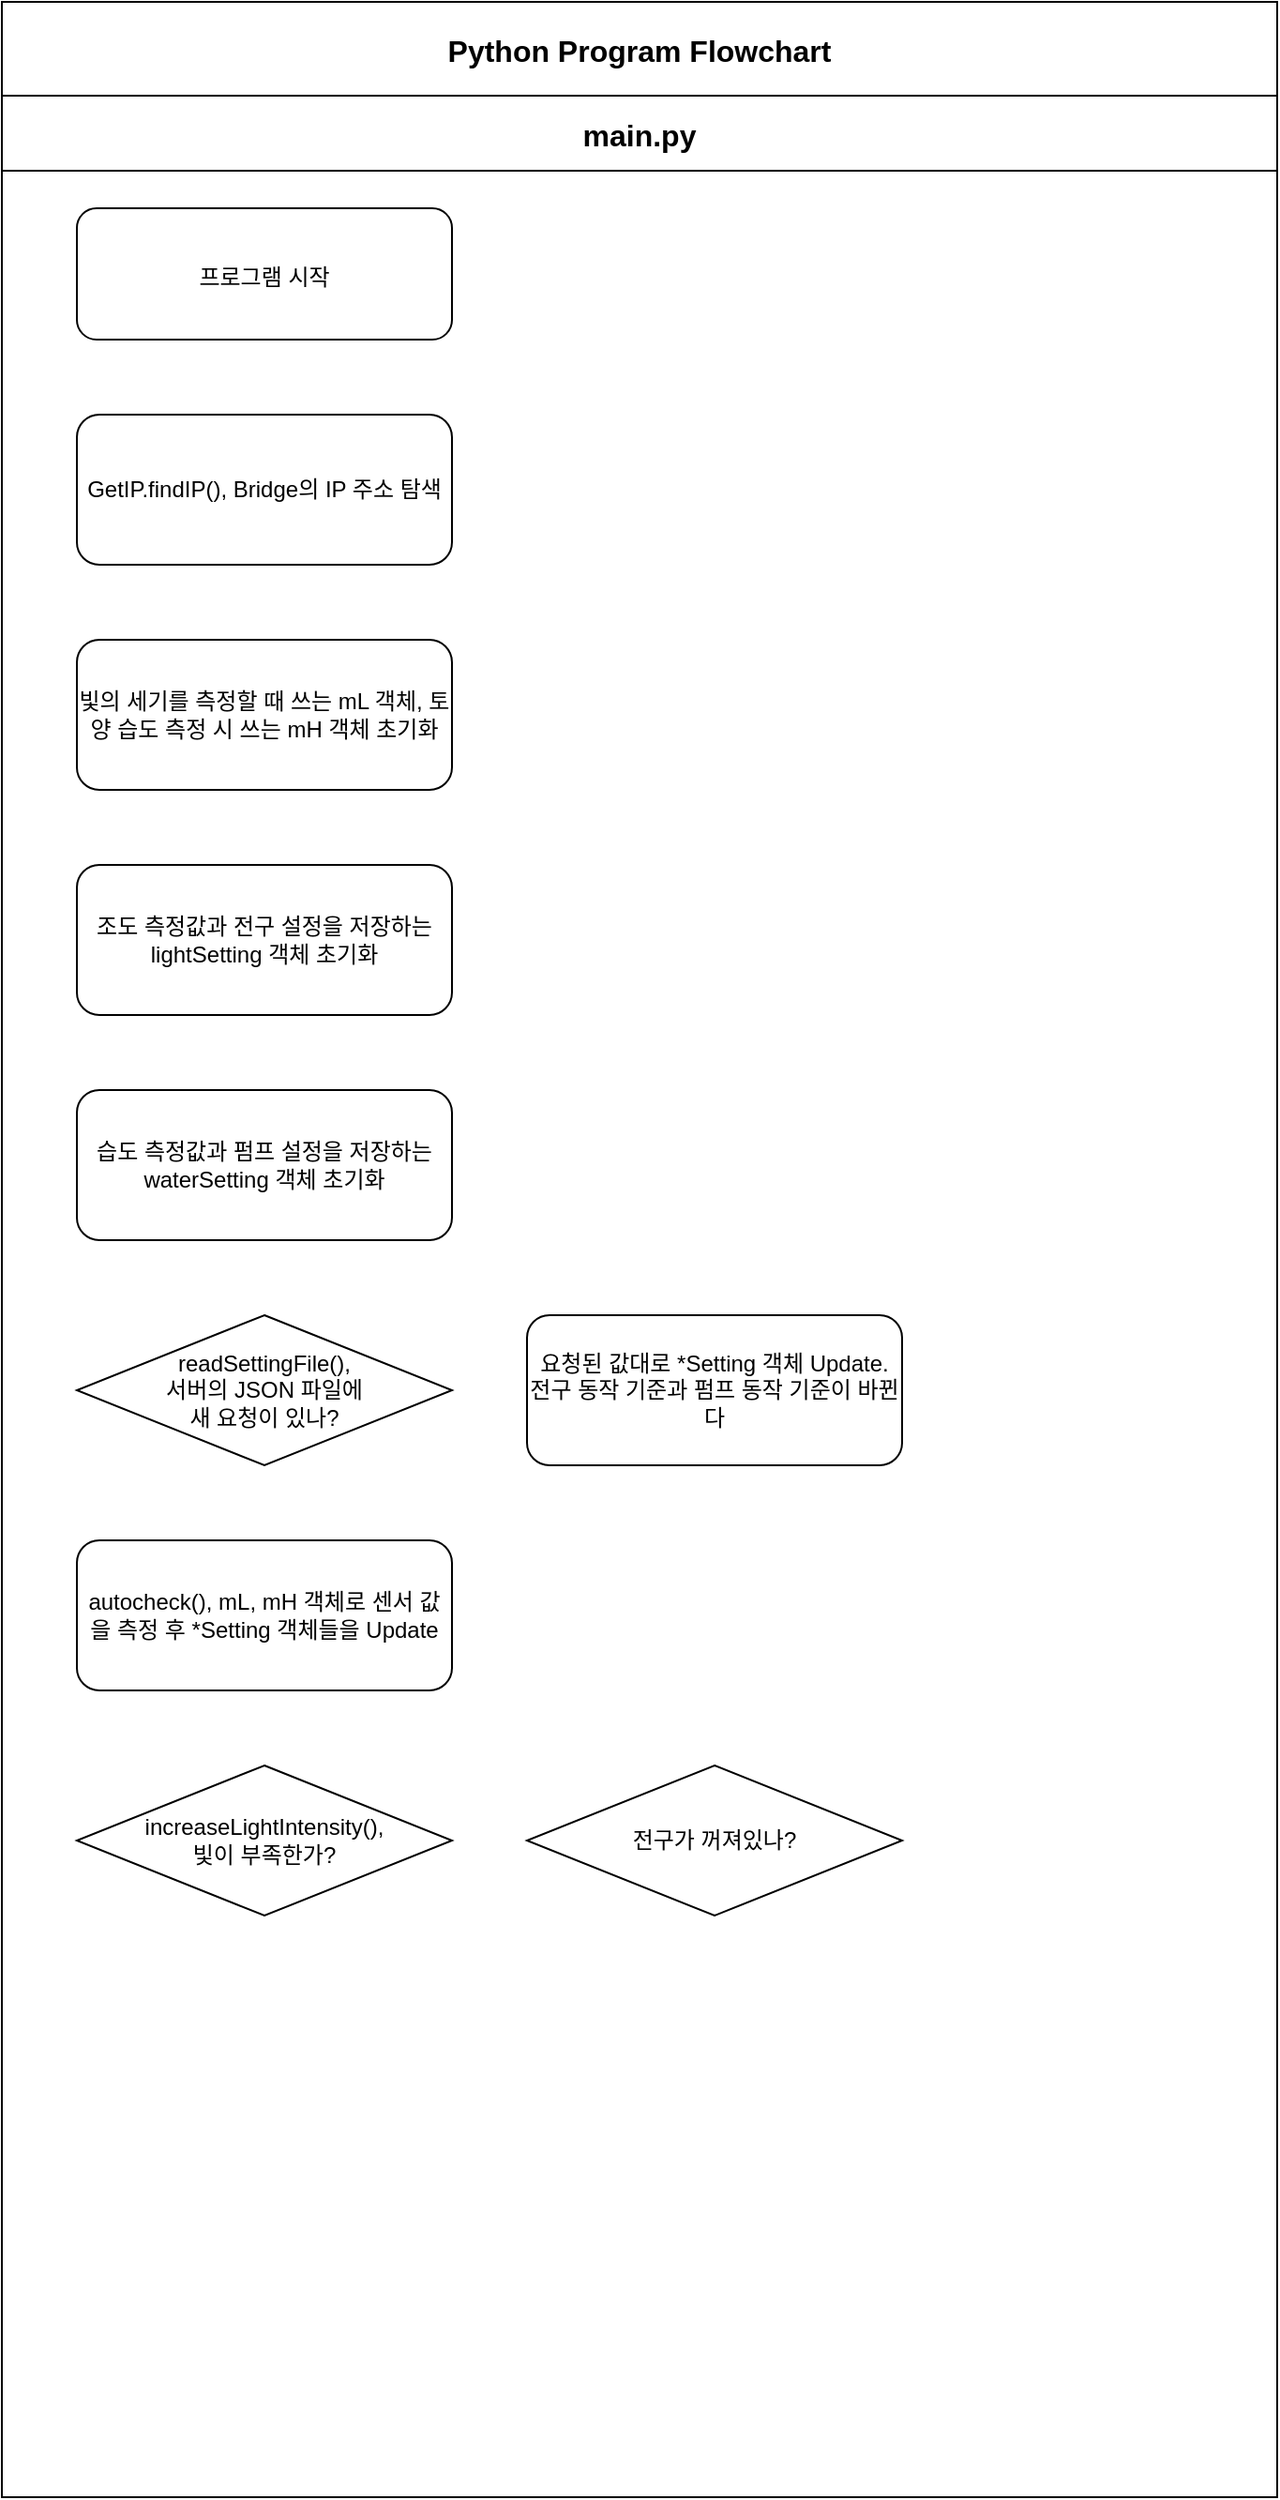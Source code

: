 <mxfile version="14.7.8" type="github"><diagram id="-KNmO2IvdMZ4jYOVN25r" name="Page-1"><mxGraphModel dx="1108" dy="688" grid="1" gridSize="10" guides="1" tooltips="1" connect="1" arrows="1" fold="1" page="1" pageScale="1" pageWidth="827" pageHeight="1169" math="0" shadow="0"><root><mxCell id="0"/><mxCell id="1" parent="0"/><mxCell id="bd2LcZ9f1zMk1PiTSFTj-1" value="Python Program Flowchart" style="swimlane;fontSize=16;startSize=50;spacingTop=0;spacingBottom=0;" parent="1" vertex="1"><mxGeometry x="40" y="20" width="680" height="1330" as="geometry"/></mxCell><mxCell id="bd2LcZ9f1zMk1PiTSFTj-3" value="&lt;font style=&quot;font-size: 12px&quot;&gt;프로그램 시작&lt;/font&gt;" style="rounded=1;whiteSpace=wrap;html=1;fontSize=16;" parent="bd2LcZ9f1zMk1PiTSFTj-1" vertex="1"><mxGeometry x="40" y="110" width="200" height="70" as="geometry"/></mxCell><mxCell id="bd2LcZ9f1zMk1PiTSFTj-4" value="GetIP.findIP(), Bridge의 IP 주소 탐색" style="rounded=1;whiteSpace=wrap;html=1;fontSize=12;" parent="bd2LcZ9f1zMk1PiTSFTj-1" vertex="1"><mxGeometry x="40" y="220" width="200" height="80" as="geometry"/></mxCell><mxCell id="bd2LcZ9f1zMk1PiTSFTj-5" value="빛의 세기를 측정할 때 쓰는 mL 객체, 토양 습도 측정 시 쓰는 mH 객체 초기화" style="rounded=1;whiteSpace=wrap;html=1;fontSize=12;" parent="bd2LcZ9f1zMk1PiTSFTj-1" vertex="1"><mxGeometry x="40" y="340" width="200" height="80" as="geometry"/></mxCell><mxCell id="noQg9hEuoWINXBPe87Qg-1" value="조도 측정값과 전구 설정을 저장하는 lightSetting 객체 초기화" style="rounded=1;whiteSpace=wrap;html=1;fontSize=12;" parent="bd2LcZ9f1zMk1PiTSFTj-1" vertex="1"><mxGeometry x="40" y="460" width="200" height="80" as="geometry"/></mxCell><mxCell id="noQg9hEuoWINXBPe87Qg-2" value="습도 측정값과 펌프 설정을 저장하는 waterSetting 객체 초기화" style="rounded=1;whiteSpace=wrap;html=1;fontSize=12;" parent="bd2LcZ9f1zMk1PiTSFTj-1" vertex="1"><mxGeometry x="40" y="580" width="200" height="80" as="geometry"/></mxCell><mxCell id="noQg9hEuoWINXBPe87Qg-4" value="autocheck(), mL, mH 객체로 센서 값을 측정 후 *Setting 객체들을 Update" style="rounded=1;whiteSpace=wrap;html=1;fontSize=12;" parent="bd2LcZ9f1zMk1PiTSFTj-1" vertex="1"><mxGeometry x="40" y="820" width="200" height="80" as="geometry"/></mxCell><mxCell id="noQg9hEuoWINXBPe87Qg-5" value="readSettingFile(),&lt;br&gt;서버의 JSON 파일에 &lt;br&gt;새 요청이 있나?" style="rhombus;whiteSpace=wrap;html=1;fontSize=12;" parent="bd2LcZ9f1zMk1PiTSFTj-1" vertex="1"><mxGeometry x="40" y="700" width="200" height="80" as="geometry"/></mxCell><mxCell id="noQg9hEuoWINXBPe87Qg-6" value="요청된 값대로 *Setting 객체 Update. 전구 동작 기준과 펌프 동작 기준이 바뀐다" style="rounded=1;whiteSpace=wrap;html=1;fontSize=12;" parent="bd2LcZ9f1zMk1PiTSFTj-1" vertex="1"><mxGeometry x="280" y="700" width="200" height="80" as="geometry"/></mxCell><mxCell id="noQg9hEuoWINXBPe87Qg-9" value="increaseLightIntensity(),&lt;br&gt;빛이 부족한가?" style="rhombus;whiteSpace=wrap;html=1;fontSize=12;" parent="bd2LcZ9f1zMk1PiTSFTj-1" vertex="1"><mxGeometry x="40" y="940" width="200" height="80" as="geometry"/></mxCell><mxCell id="noQg9hEuoWINXBPe87Qg-11" value="전구가 꺼져있나?" style="rhombus;whiteSpace=wrap;html=1;fontSize=12;" parent="bd2LcZ9f1zMk1PiTSFTj-1" vertex="1"><mxGeometry x="280" y="940" width="200" height="80" as="geometry"/></mxCell><mxCell id="bd2LcZ9f1zMk1PiTSFTj-2" value="main.py" style="swimlane;fontSize=16;startSize=40;" parent="1" vertex="1"><mxGeometry x="40" y="70" width="680" height="1280" as="geometry"><mxRectangle x="40" y="70" width="90" height="40" as="alternateBounds"/></mxGeometry></mxCell></root></mxGraphModel></diagram></mxfile>